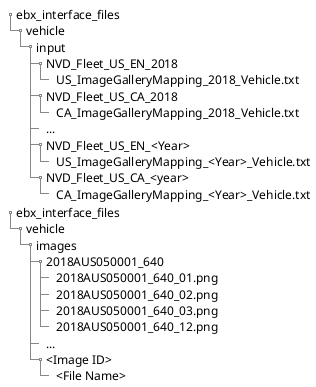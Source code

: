 @startuml

salt
{
{T
  + ebx_interface_files
  ++ vehicle
  +++ input
  ++++ NVD_Fleet_US_EN_2018
  +++++ US_ImageGalleryMapping_2018_Vehicle.txt
  ++++ NVD_Fleet_US_CA_2018
  +++++ CA_ImageGalleryMapping_2018_Vehicle.txt
  ++++ ...
  ++++ NVD_Fleet_US_EN_<Year>
  +++++ US_ImageGalleryMapping_<Year>_Vehicle.txt
  ++++ NVD_Fleet_US_CA_<year>
  +++++ CA_ImageGalleryMapping_<Year>_Vehicle.txt
}

{T
  + ebx_interface_files
  ++ vehicle
  +++ images
  ++++ 2018AUS050001_640
  +++++ 2018AUS050001_640_01.png
  +++++ 2018AUS050001_640_02.png
  +++++ 2018AUS050001_640_03.png
  +++++ 2018AUS050001_640_12.png
  ++++ ...
  ++++ <Image ID>
  +++++ <File Name>
}
}

@enduml